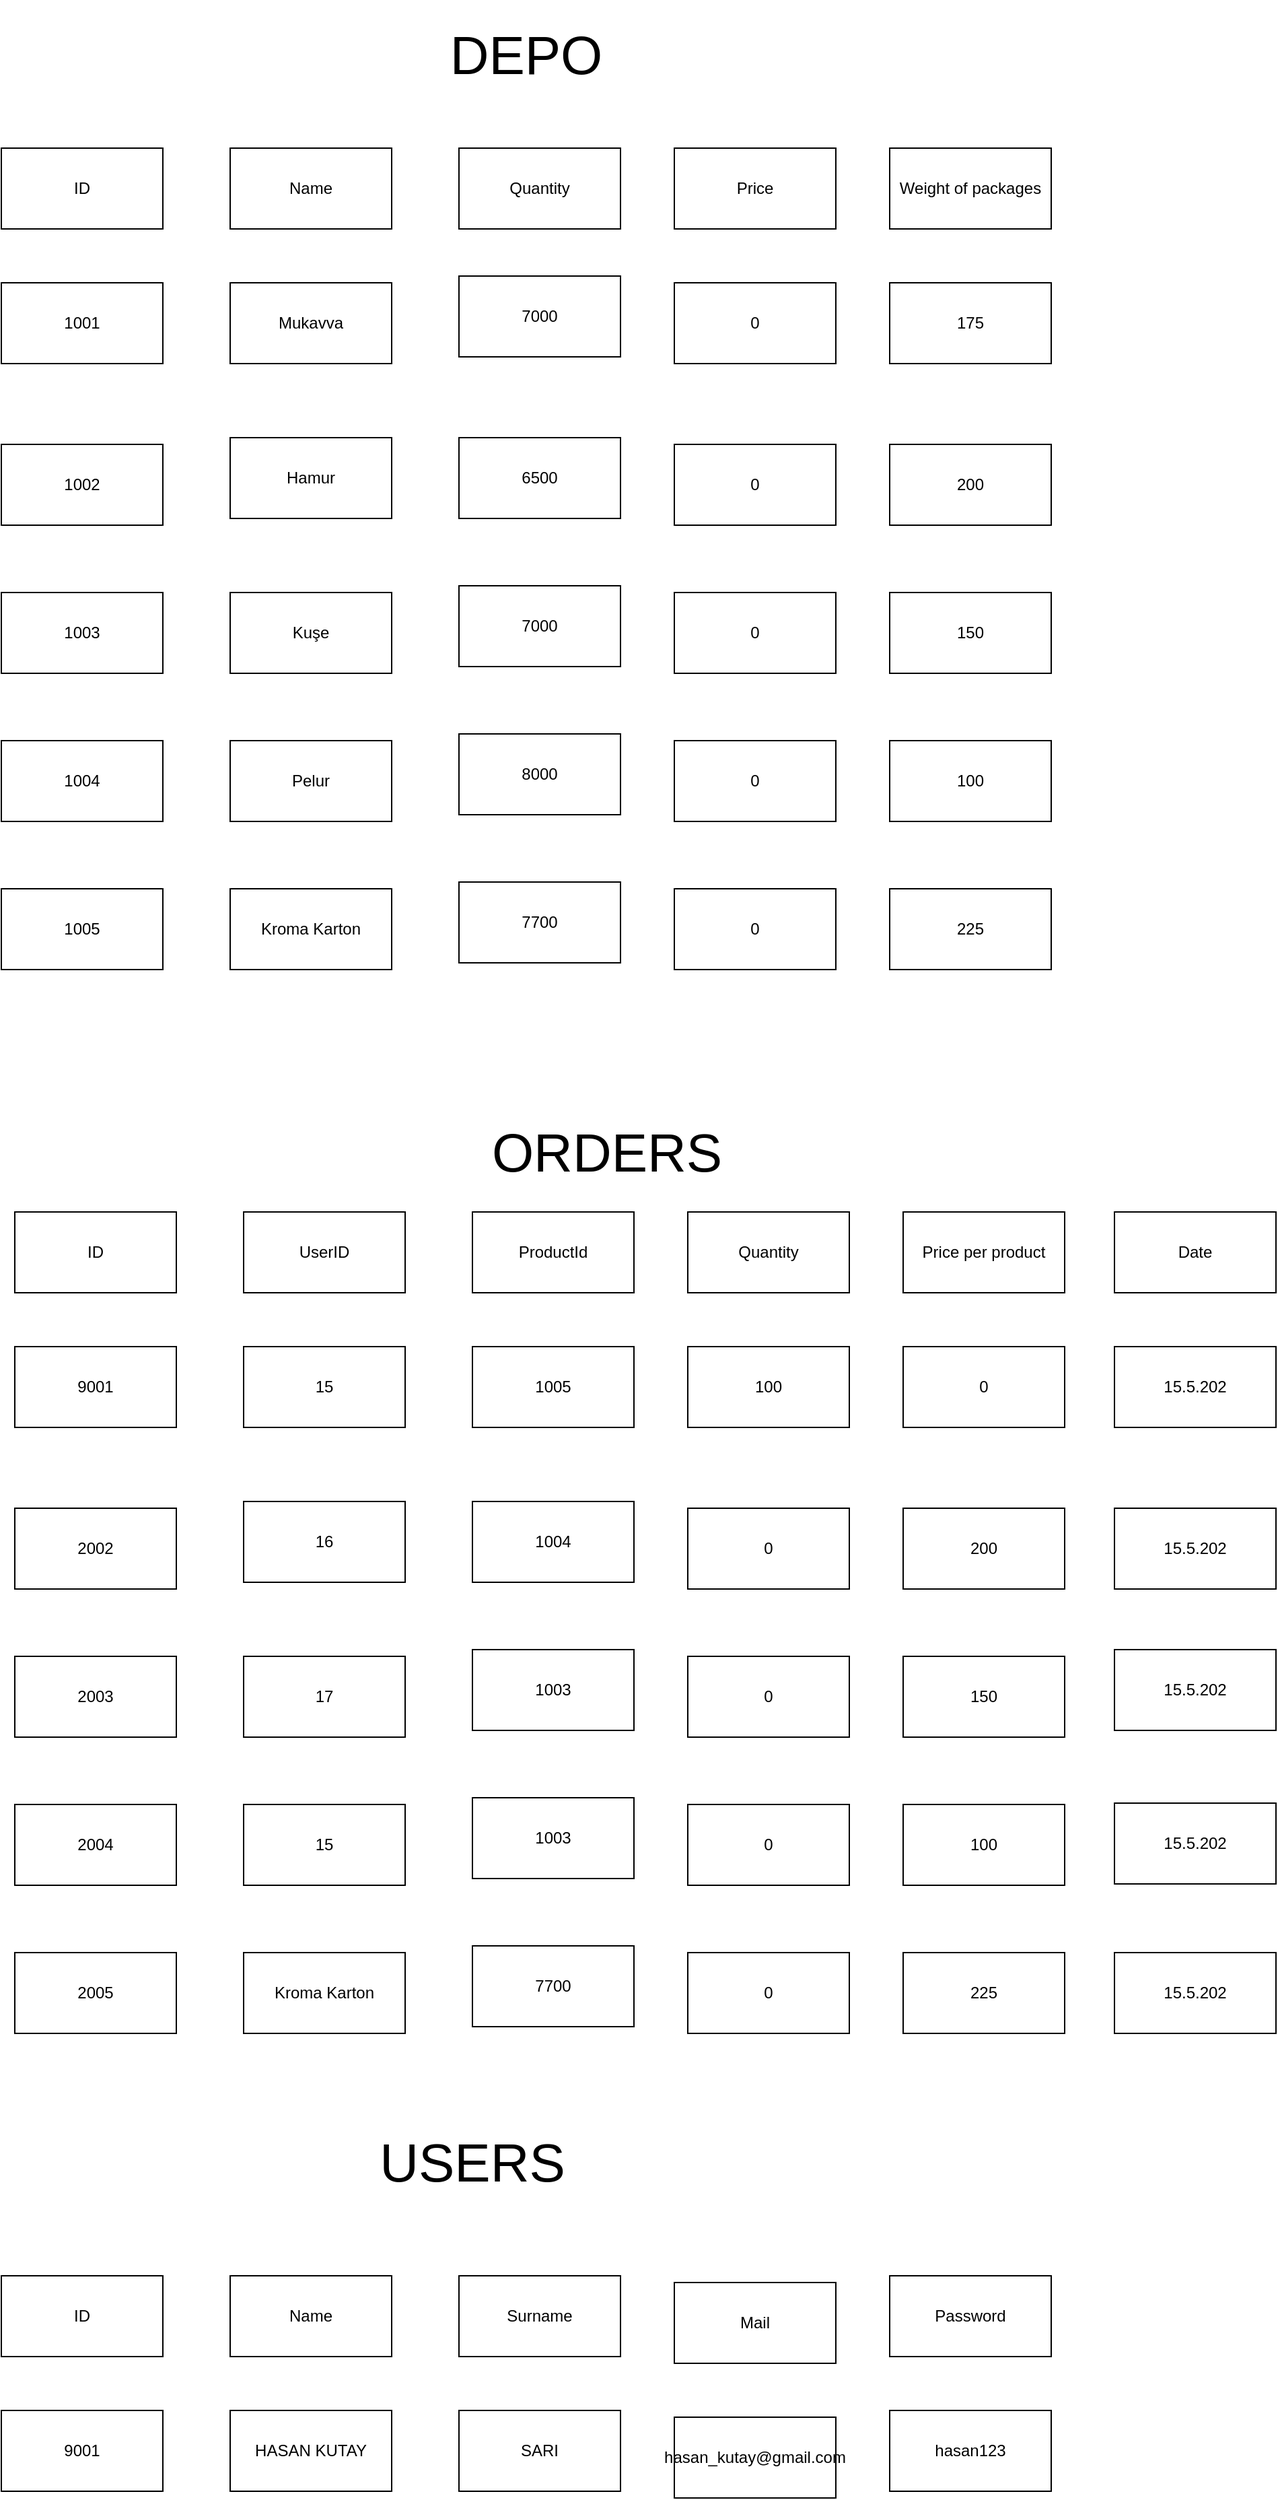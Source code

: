<mxfile version="15.7.4" type="github"><diagram id="C5RBs43oDa-KdzZeNtuy" name="Page-1"><mxGraphModel dx="3588" dy="3102" grid="1" gridSize="10" guides="1" tooltips="1" connect="1" arrows="1" fold="1" page="1" pageScale="1" pageWidth="827" pageHeight="1169" math="0" shadow="0"><root><mxCell id="WIyWlLk6GJQsqaUBKTNV-0"/><mxCell id="WIyWlLk6GJQsqaUBKTNV-1" parent="WIyWlLk6GJQsqaUBKTNV-0"/><mxCell id="ZP1Y1W9arXYGNV1a2VG3-0" value="Hamur" style="rounded=0;whiteSpace=wrap;html=1;" vertex="1" parent="WIyWlLk6GJQsqaUBKTNV-1"><mxGeometry x="170" y="265" width="120" height="60" as="geometry"/></mxCell><mxCell id="ZP1Y1W9arXYGNV1a2VG3-1" value="Mukavva" style="rounded=0;whiteSpace=wrap;html=1;" vertex="1" parent="WIyWlLk6GJQsqaUBKTNV-1"><mxGeometry x="170" y="150" width="120" height="60" as="geometry"/></mxCell><mxCell id="ZP1Y1W9arXYGNV1a2VG3-2" value="Pelur" style="rounded=0;whiteSpace=wrap;html=1;" vertex="1" parent="WIyWlLk6GJQsqaUBKTNV-1"><mxGeometry x="170" y="490" width="120" height="60" as="geometry"/></mxCell><mxCell id="ZP1Y1W9arXYGNV1a2VG3-3" value="Kuşe" style="rounded=0;whiteSpace=wrap;html=1;" vertex="1" parent="WIyWlLk6GJQsqaUBKTNV-1"><mxGeometry x="170" y="380" width="120" height="60" as="geometry"/></mxCell><mxCell id="ZP1Y1W9arXYGNV1a2VG3-4" value="Kroma Karton" style="rounded=0;whiteSpace=wrap;html=1;" vertex="1" parent="WIyWlLk6GJQsqaUBKTNV-1"><mxGeometry x="170" y="600" width="120" height="60" as="geometry"/></mxCell><mxCell id="ZP1Y1W9arXYGNV1a2VG3-5" value="Name" style="rounded=0;whiteSpace=wrap;html=1;" vertex="1" parent="WIyWlLk6GJQsqaUBKTNV-1"><mxGeometry x="170" y="50" width="120" height="60" as="geometry"/></mxCell><mxCell id="ZP1Y1W9arXYGNV1a2VG3-6" value="Quantity" style="rounded=0;whiteSpace=wrap;html=1;" vertex="1" parent="WIyWlLk6GJQsqaUBKTNV-1"><mxGeometry x="340" y="50" width="120" height="60" as="geometry"/></mxCell><mxCell id="ZP1Y1W9arXYGNV1a2VG3-7" value="Price" style="rounded=0;whiteSpace=wrap;html=1;" vertex="1" parent="WIyWlLk6GJQsqaUBKTNV-1"><mxGeometry x="500" y="50" width="120" height="60" as="geometry"/></mxCell><mxCell id="ZP1Y1W9arXYGNV1a2VG3-8" value="ID" style="rounded=0;whiteSpace=wrap;html=1;" vertex="1" parent="WIyWlLk6GJQsqaUBKTNV-1"><mxGeometry y="50" width="120" height="60" as="geometry"/></mxCell><mxCell id="ZP1Y1W9arXYGNV1a2VG3-9" value="1002" style="rounded=0;whiteSpace=wrap;html=1;" vertex="1" parent="WIyWlLk6GJQsqaUBKTNV-1"><mxGeometry y="270" width="120" height="60" as="geometry"/></mxCell><mxCell id="ZP1Y1W9arXYGNV1a2VG3-10" value="1001" style="rounded=0;whiteSpace=wrap;html=1;" vertex="1" parent="WIyWlLk6GJQsqaUBKTNV-1"><mxGeometry y="150" width="120" height="60" as="geometry"/></mxCell><mxCell id="ZP1Y1W9arXYGNV1a2VG3-11" value="1004" style="rounded=0;whiteSpace=wrap;html=1;" vertex="1" parent="WIyWlLk6GJQsqaUBKTNV-1"><mxGeometry y="490" width="120" height="60" as="geometry"/></mxCell><mxCell id="ZP1Y1W9arXYGNV1a2VG3-12" value="1003" style="rounded=0;whiteSpace=wrap;html=1;" vertex="1" parent="WIyWlLk6GJQsqaUBKTNV-1"><mxGeometry y="380" width="120" height="60" as="geometry"/></mxCell><mxCell id="ZP1Y1W9arXYGNV1a2VG3-13" value="1005" style="rounded=0;whiteSpace=wrap;html=1;" vertex="1" parent="WIyWlLk6GJQsqaUBKTNV-1"><mxGeometry y="600" width="120" height="60" as="geometry"/></mxCell><mxCell id="ZP1Y1W9arXYGNV1a2VG3-14" value="6500" style="rounded=0;whiteSpace=wrap;html=1;" vertex="1" parent="WIyWlLk6GJQsqaUBKTNV-1"><mxGeometry x="340" y="265" width="120" height="60" as="geometry"/></mxCell><mxCell id="ZP1Y1W9arXYGNV1a2VG3-15" value="7000" style="rounded=0;whiteSpace=wrap;html=1;" vertex="1" parent="WIyWlLk6GJQsqaUBKTNV-1"><mxGeometry x="340" y="145" width="120" height="60" as="geometry"/></mxCell><mxCell id="ZP1Y1W9arXYGNV1a2VG3-16" value="8000" style="rounded=0;whiteSpace=wrap;html=1;" vertex="1" parent="WIyWlLk6GJQsqaUBKTNV-1"><mxGeometry x="340" y="485" width="120" height="60" as="geometry"/></mxCell><mxCell id="ZP1Y1W9arXYGNV1a2VG3-17" value="7000" style="rounded=0;whiteSpace=wrap;html=1;" vertex="1" parent="WIyWlLk6GJQsqaUBKTNV-1"><mxGeometry x="340" y="375" width="120" height="60" as="geometry"/></mxCell><mxCell id="ZP1Y1W9arXYGNV1a2VG3-18" value="7700" style="rounded=0;whiteSpace=wrap;html=1;" vertex="1" parent="WIyWlLk6GJQsqaUBKTNV-1"><mxGeometry x="340" y="595" width="120" height="60" as="geometry"/></mxCell><mxCell id="ZP1Y1W9arXYGNV1a2VG3-19" value="0" style="rounded=0;whiteSpace=wrap;html=1;" vertex="1" parent="WIyWlLk6GJQsqaUBKTNV-1"><mxGeometry x="500" y="270" width="120" height="60" as="geometry"/></mxCell><mxCell id="ZP1Y1W9arXYGNV1a2VG3-20" value="0" style="rounded=0;whiteSpace=wrap;html=1;" vertex="1" parent="WIyWlLk6GJQsqaUBKTNV-1"><mxGeometry x="500" y="150" width="120" height="60" as="geometry"/></mxCell><mxCell id="ZP1Y1W9arXYGNV1a2VG3-21" value="0" style="rounded=0;whiteSpace=wrap;html=1;" vertex="1" parent="WIyWlLk6GJQsqaUBKTNV-1"><mxGeometry x="500" y="490" width="120" height="60" as="geometry"/></mxCell><mxCell id="ZP1Y1W9arXYGNV1a2VG3-22" value="0" style="rounded=0;whiteSpace=wrap;html=1;" vertex="1" parent="WIyWlLk6GJQsqaUBKTNV-1"><mxGeometry x="500" y="380" width="120" height="60" as="geometry"/></mxCell><mxCell id="ZP1Y1W9arXYGNV1a2VG3-23" value="0" style="rounded=0;whiteSpace=wrap;html=1;" vertex="1" parent="WIyWlLk6GJQsqaUBKTNV-1"><mxGeometry x="500" y="600" width="120" height="60" as="geometry"/></mxCell><mxCell id="ZP1Y1W9arXYGNV1a2VG3-24" value="Weight of packages" style="rounded=0;whiteSpace=wrap;html=1;" vertex="1" parent="WIyWlLk6GJQsqaUBKTNV-1"><mxGeometry x="660" y="50" width="120" height="60" as="geometry"/></mxCell><mxCell id="ZP1Y1W9arXYGNV1a2VG3-25" value="200" style="rounded=0;whiteSpace=wrap;html=1;" vertex="1" parent="WIyWlLk6GJQsqaUBKTNV-1"><mxGeometry x="660" y="270" width="120" height="60" as="geometry"/></mxCell><mxCell id="ZP1Y1W9arXYGNV1a2VG3-26" value="175" style="rounded=0;whiteSpace=wrap;html=1;" vertex="1" parent="WIyWlLk6GJQsqaUBKTNV-1"><mxGeometry x="660" y="150" width="120" height="60" as="geometry"/></mxCell><mxCell id="ZP1Y1W9arXYGNV1a2VG3-27" value="100" style="rounded=0;whiteSpace=wrap;html=1;" vertex="1" parent="WIyWlLk6GJQsqaUBKTNV-1"><mxGeometry x="660" y="490" width="120" height="60" as="geometry"/></mxCell><mxCell id="ZP1Y1W9arXYGNV1a2VG3-28" value="150" style="rounded=0;whiteSpace=wrap;html=1;" vertex="1" parent="WIyWlLk6GJQsqaUBKTNV-1"><mxGeometry x="660" y="380" width="120" height="60" as="geometry"/></mxCell><mxCell id="ZP1Y1W9arXYGNV1a2VG3-29" value="225" style="rounded=0;whiteSpace=wrap;html=1;" vertex="1" parent="WIyWlLk6GJQsqaUBKTNV-1"><mxGeometry x="660" y="600" width="120" height="60" as="geometry"/></mxCell><mxCell id="ZP1Y1W9arXYGNV1a2VG3-30" value="16" style="rounded=0;whiteSpace=wrap;html=1;" vertex="1" parent="WIyWlLk6GJQsqaUBKTNV-1"><mxGeometry x="180" y="1055" width="120" height="60" as="geometry"/></mxCell><mxCell id="ZP1Y1W9arXYGNV1a2VG3-31" value="15" style="rounded=0;whiteSpace=wrap;html=1;" vertex="1" parent="WIyWlLk6GJQsqaUBKTNV-1"><mxGeometry x="180" y="940" width="120" height="60" as="geometry"/></mxCell><mxCell id="ZP1Y1W9arXYGNV1a2VG3-32" value="15" style="rounded=0;whiteSpace=wrap;html=1;" vertex="1" parent="WIyWlLk6GJQsqaUBKTNV-1"><mxGeometry x="180" y="1280" width="120" height="60" as="geometry"/></mxCell><mxCell id="ZP1Y1W9arXYGNV1a2VG3-33" value="17" style="rounded=0;whiteSpace=wrap;html=1;" vertex="1" parent="WIyWlLk6GJQsqaUBKTNV-1"><mxGeometry x="180" y="1170" width="120" height="60" as="geometry"/></mxCell><mxCell id="ZP1Y1W9arXYGNV1a2VG3-34" value="Kroma Karton" style="rounded=0;whiteSpace=wrap;html=1;" vertex="1" parent="WIyWlLk6GJQsqaUBKTNV-1"><mxGeometry x="180" y="1390" width="120" height="60" as="geometry"/></mxCell><mxCell id="ZP1Y1W9arXYGNV1a2VG3-35" value="UserID" style="rounded=0;whiteSpace=wrap;html=1;" vertex="1" parent="WIyWlLk6GJQsqaUBKTNV-1"><mxGeometry x="180" y="840" width="120" height="60" as="geometry"/></mxCell><mxCell id="ZP1Y1W9arXYGNV1a2VG3-36" value="ProductId" style="rounded=0;whiteSpace=wrap;html=1;" vertex="1" parent="WIyWlLk6GJQsqaUBKTNV-1"><mxGeometry x="350" y="840" width="120" height="60" as="geometry"/></mxCell><mxCell id="ZP1Y1W9arXYGNV1a2VG3-37" value="Quantity" style="rounded=0;whiteSpace=wrap;html=1;" vertex="1" parent="WIyWlLk6GJQsqaUBKTNV-1"><mxGeometry x="510" y="840" width="120" height="60" as="geometry"/></mxCell><mxCell id="ZP1Y1W9arXYGNV1a2VG3-38" value="ID" style="rounded=0;whiteSpace=wrap;html=1;" vertex="1" parent="WIyWlLk6GJQsqaUBKTNV-1"><mxGeometry x="10" y="840" width="120" height="60" as="geometry"/></mxCell><mxCell id="ZP1Y1W9arXYGNV1a2VG3-39" value="2002" style="rounded=0;whiteSpace=wrap;html=1;" vertex="1" parent="WIyWlLk6GJQsqaUBKTNV-1"><mxGeometry x="10" y="1060" width="120" height="60" as="geometry"/></mxCell><mxCell id="ZP1Y1W9arXYGNV1a2VG3-40" value="9001" style="rounded=0;whiteSpace=wrap;html=1;" vertex="1" parent="WIyWlLk6GJQsqaUBKTNV-1"><mxGeometry x="10" y="940" width="120" height="60" as="geometry"/></mxCell><mxCell id="ZP1Y1W9arXYGNV1a2VG3-41" value="2004" style="rounded=0;whiteSpace=wrap;html=1;" vertex="1" parent="WIyWlLk6GJQsqaUBKTNV-1"><mxGeometry x="10" y="1280" width="120" height="60" as="geometry"/></mxCell><mxCell id="ZP1Y1W9arXYGNV1a2VG3-42" value="2003" style="rounded=0;whiteSpace=wrap;html=1;" vertex="1" parent="WIyWlLk6GJQsqaUBKTNV-1"><mxGeometry x="10" y="1170" width="120" height="60" as="geometry"/></mxCell><mxCell id="ZP1Y1W9arXYGNV1a2VG3-43" value="2005" style="rounded=0;whiteSpace=wrap;html=1;" vertex="1" parent="WIyWlLk6GJQsqaUBKTNV-1"><mxGeometry x="10" y="1390" width="120" height="60" as="geometry"/></mxCell><mxCell id="ZP1Y1W9arXYGNV1a2VG3-44" value="1004" style="rounded=0;whiteSpace=wrap;html=1;" vertex="1" parent="WIyWlLk6GJQsqaUBKTNV-1"><mxGeometry x="350" y="1055" width="120" height="60" as="geometry"/></mxCell><mxCell id="ZP1Y1W9arXYGNV1a2VG3-45" value="1005" style="rounded=0;whiteSpace=wrap;html=1;" vertex="1" parent="WIyWlLk6GJQsqaUBKTNV-1"><mxGeometry x="350" y="940" width="120" height="60" as="geometry"/></mxCell><mxCell id="ZP1Y1W9arXYGNV1a2VG3-46" value="1003" style="rounded=0;whiteSpace=wrap;html=1;" vertex="1" parent="WIyWlLk6GJQsqaUBKTNV-1"><mxGeometry x="350" y="1275" width="120" height="60" as="geometry"/></mxCell><mxCell id="ZP1Y1W9arXYGNV1a2VG3-47" value="1003" style="rounded=0;whiteSpace=wrap;html=1;" vertex="1" parent="WIyWlLk6GJQsqaUBKTNV-1"><mxGeometry x="350" y="1165" width="120" height="60" as="geometry"/></mxCell><mxCell id="ZP1Y1W9arXYGNV1a2VG3-48" value="7700" style="rounded=0;whiteSpace=wrap;html=1;" vertex="1" parent="WIyWlLk6GJQsqaUBKTNV-1"><mxGeometry x="350" y="1385" width="120" height="60" as="geometry"/></mxCell><mxCell id="ZP1Y1W9arXYGNV1a2VG3-49" value="0" style="rounded=0;whiteSpace=wrap;html=1;" vertex="1" parent="WIyWlLk6GJQsqaUBKTNV-1"><mxGeometry x="510" y="1060" width="120" height="60" as="geometry"/></mxCell><mxCell id="ZP1Y1W9arXYGNV1a2VG3-50" value="100" style="rounded=0;whiteSpace=wrap;html=1;" vertex="1" parent="WIyWlLk6GJQsqaUBKTNV-1"><mxGeometry x="510" y="940" width="120" height="60" as="geometry"/></mxCell><mxCell id="ZP1Y1W9arXYGNV1a2VG3-51" value="0" style="rounded=0;whiteSpace=wrap;html=1;" vertex="1" parent="WIyWlLk6GJQsqaUBKTNV-1"><mxGeometry x="510" y="1280" width="120" height="60" as="geometry"/></mxCell><mxCell id="ZP1Y1W9arXYGNV1a2VG3-52" value="0" style="rounded=0;whiteSpace=wrap;html=1;" vertex="1" parent="WIyWlLk6GJQsqaUBKTNV-1"><mxGeometry x="510" y="1170" width="120" height="60" as="geometry"/></mxCell><mxCell id="ZP1Y1W9arXYGNV1a2VG3-53" value="0" style="rounded=0;whiteSpace=wrap;html=1;" vertex="1" parent="WIyWlLk6GJQsqaUBKTNV-1"><mxGeometry x="510" y="1390" width="120" height="60" as="geometry"/></mxCell><mxCell id="ZP1Y1W9arXYGNV1a2VG3-54" value="Price per product" style="rounded=0;whiteSpace=wrap;html=1;" vertex="1" parent="WIyWlLk6GJQsqaUBKTNV-1"><mxGeometry x="670" y="840" width="120" height="60" as="geometry"/></mxCell><mxCell id="ZP1Y1W9arXYGNV1a2VG3-55" value="200" style="rounded=0;whiteSpace=wrap;html=1;" vertex="1" parent="WIyWlLk6GJQsqaUBKTNV-1"><mxGeometry x="670" y="1060" width="120" height="60" as="geometry"/></mxCell><mxCell id="ZP1Y1W9arXYGNV1a2VG3-56" value="0" style="rounded=0;whiteSpace=wrap;html=1;" vertex="1" parent="WIyWlLk6GJQsqaUBKTNV-1"><mxGeometry x="670" y="940" width="120" height="60" as="geometry"/></mxCell><mxCell id="ZP1Y1W9arXYGNV1a2VG3-57" value="100" style="rounded=0;whiteSpace=wrap;html=1;" vertex="1" parent="WIyWlLk6GJQsqaUBKTNV-1"><mxGeometry x="670" y="1280" width="120" height="60" as="geometry"/></mxCell><mxCell id="ZP1Y1W9arXYGNV1a2VG3-58" value="150" style="rounded=0;whiteSpace=wrap;html=1;" vertex="1" parent="WIyWlLk6GJQsqaUBKTNV-1"><mxGeometry x="670" y="1170" width="120" height="60" as="geometry"/></mxCell><mxCell id="ZP1Y1W9arXYGNV1a2VG3-59" value="225" style="rounded=0;whiteSpace=wrap;html=1;" vertex="1" parent="WIyWlLk6GJQsqaUBKTNV-1"><mxGeometry x="670" y="1390" width="120" height="60" as="geometry"/></mxCell><mxCell id="ZP1Y1W9arXYGNV1a2VG3-60" value="Date" style="rounded=0;whiteSpace=wrap;html=1;" vertex="1" parent="WIyWlLk6GJQsqaUBKTNV-1"><mxGeometry x="827" y="840" width="120" height="60" as="geometry"/></mxCell><mxCell id="ZP1Y1W9arXYGNV1a2VG3-61" value="15.5.202" style="rounded=0;whiteSpace=wrap;html=1;" vertex="1" parent="WIyWlLk6GJQsqaUBKTNV-1"><mxGeometry x="827" y="940" width="120" height="60" as="geometry"/></mxCell><mxCell id="ZP1Y1W9arXYGNV1a2VG3-62" value="15.5.202" style="rounded=0;whiteSpace=wrap;html=1;" vertex="1" parent="WIyWlLk6GJQsqaUBKTNV-1"><mxGeometry x="827" y="1060" width="120" height="60" as="geometry"/></mxCell><mxCell id="ZP1Y1W9arXYGNV1a2VG3-63" value="15.5.202" style="rounded=0;whiteSpace=wrap;html=1;" vertex="1" parent="WIyWlLk6GJQsqaUBKTNV-1"><mxGeometry x="827" y="1165" width="120" height="60" as="geometry"/></mxCell><mxCell id="ZP1Y1W9arXYGNV1a2VG3-64" value="15.5.202" style="rounded=0;whiteSpace=wrap;html=1;" vertex="1" parent="WIyWlLk6GJQsqaUBKTNV-1"><mxGeometry x="827" y="1279" width="120" height="60" as="geometry"/></mxCell><mxCell id="ZP1Y1W9arXYGNV1a2VG3-65" value="15.5.202" style="rounded=0;whiteSpace=wrap;html=1;" vertex="1" parent="WIyWlLk6GJQsqaUBKTNV-1"><mxGeometry x="827" y="1390" width="120" height="60" as="geometry"/></mxCell><mxCell id="ZP1Y1W9arXYGNV1a2VG3-66" value="&lt;font style=&quot;font-size: 40px&quot;&gt;DEPO&lt;/font&gt;" style="text;html=1;strokeColor=none;fillColor=none;align=center;verticalAlign=middle;whiteSpace=wrap;rounded=0;" vertex="1" parent="WIyWlLk6GJQsqaUBKTNV-1"><mxGeometry x="310" y="-60" width="160" height="80" as="geometry"/></mxCell><mxCell id="ZP1Y1W9arXYGNV1a2VG3-67" value="ORDERS" style="text;html=1;strokeColor=none;fillColor=none;align=center;verticalAlign=middle;whiteSpace=wrap;rounded=0;fontSize=40;" vertex="1" parent="WIyWlLk6GJQsqaUBKTNV-1"><mxGeometry x="420" y="780" width="60" height="30" as="geometry"/></mxCell><mxCell id="ZP1Y1W9arXYGNV1a2VG3-69" value="HASAN KUTAY" style="rounded=0;whiteSpace=wrap;html=1;" vertex="1" parent="WIyWlLk6GJQsqaUBKTNV-1"><mxGeometry x="170" y="1730" width="120" height="60" as="geometry"/></mxCell><mxCell id="ZP1Y1W9arXYGNV1a2VG3-70" value="Name" style="rounded=0;whiteSpace=wrap;html=1;" vertex="1" parent="WIyWlLk6GJQsqaUBKTNV-1"><mxGeometry x="170" y="1630" width="120" height="60" as="geometry"/></mxCell><mxCell id="ZP1Y1W9arXYGNV1a2VG3-71" value="Surname" style="rounded=0;whiteSpace=wrap;html=1;" vertex="1" parent="WIyWlLk6GJQsqaUBKTNV-1"><mxGeometry x="340" y="1630" width="120" height="60" as="geometry"/></mxCell><mxCell id="ZP1Y1W9arXYGNV1a2VG3-72" value="ID" style="rounded=0;whiteSpace=wrap;html=1;" vertex="1" parent="WIyWlLk6GJQsqaUBKTNV-1"><mxGeometry y="1630" width="120" height="60" as="geometry"/></mxCell><mxCell id="ZP1Y1W9arXYGNV1a2VG3-74" value="9001" style="rounded=0;whiteSpace=wrap;html=1;" vertex="1" parent="WIyWlLk6GJQsqaUBKTNV-1"><mxGeometry y="1730" width="120" height="60" as="geometry"/></mxCell><mxCell id="ZP1Y1W9arXYGNV1a2VG3-76" value="SARI" style="rounded=0;whiteSpace=wrap;html=1;" vertex="1" parent="WIyWlLk6GJQsqaUBKTNV-1"><mxGeometry x="340" y="1730" width="120" height="60" as="geometry"/></mxCell><mxCell id="ZP1Y1W9arXYGNV1a2VG3-77" value="USERS" style="text;html=1;strokeColor=none;fillColor=none;align=center;verticalAlign=middle;whiteSpace=wrap;rounded=0;fontSize=40;" vertex="1" parent="WIyWlLk6GJQsqaUBKTNV-1"><mxGeometry x="320" y="1530" width="60" height="30" as="geometry"/></mxCell><mxCell id="ZP1Y1W9arXYGNV1a2VG3-90" value="Password" style="rounded=0;whiteSpace=wrap;html=1;" vertex="1" parent="WIyWlLk6GJQsqaUBKTNV-1"><mxGeometry x="660" y="1630" width="120" height="60" as="geometry"/></mxCell><mxCell id="ZP1Y1W9arXYGNV1a2VG3-92" value="hasan123" style="rounded=0;whiteSpace=wrap;html=1;" vertex="1" parent="WIyWlLk6GJQsqaUBKTNV-1"><mxGeometry x="660" y="1730" width="120" height="60" as="geometry"/></mxCell><mxCell id="ZP1Y1W9arXYGNV1a2VG3-93" value="Mail" style="rounded=0;whiteSpace=wrap;html=1;" vertex="1" parent="WIyWlLk6GJQsqaUBKTNV-1"><mxGeometry x="500" y="1635" width="120" height="60" as="geometry"/></mxCell><mxCell id="ZP1Y1W9arXYGNV1a2VG3-95" value="hasan_kutay@gmail.com" style="rounded=0;whiteSpace=wrap;html=1;" vertex="1" parent="WIyWlLk6GJQsqaUBKTNV-1"><mxGeometry x="500" y="1735" width="120" height="60" as="geometry"/></mxCell></root></mxGraphModel></diagram></mxfile>